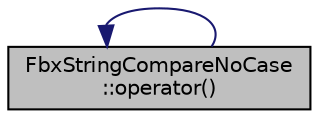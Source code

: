 digraph "FbxStringCompareNoCase::operator()"
{
  edge [fontname="Helvetica",fontsize="10",labelfontname="Helvetica",labelfontsize="10"];
  node [fontname="Helvetica",fontsize="10",shape=record];
  rankdir="LR";
  Node2 [label="FbxStringCompareNoCase\l::operator()",height=0.2,width=0.4,color="black", fillcolor="grey75", style="filled", fontcolor="black"];
  Node2 -> Node2 [dir="back",color="midnightblue",fontsize="10",style="solid",fontname="Helvetica"];
}
